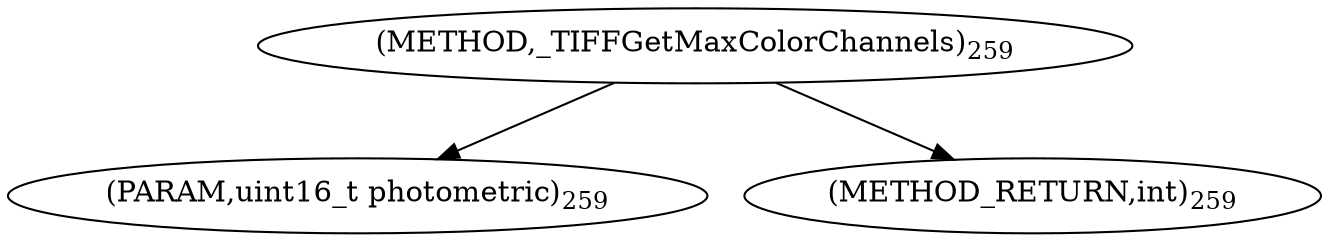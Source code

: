 digraph "_TIFFGetMaxColorChannels" {  
"78284" [label = <(METHOD,_TIFFGetMaxColorChannels)<SUB>259</SUB>> ]
"78285" [label = <(PARAM,uint16_t photometric)<SUB>259</SUB>> ]
"78286" [label = <(METHOD_RETURN,int)<SUB>259</SUB>> ]
  "78284" -> "78285" 
  "78284" -> "78286" 
}
